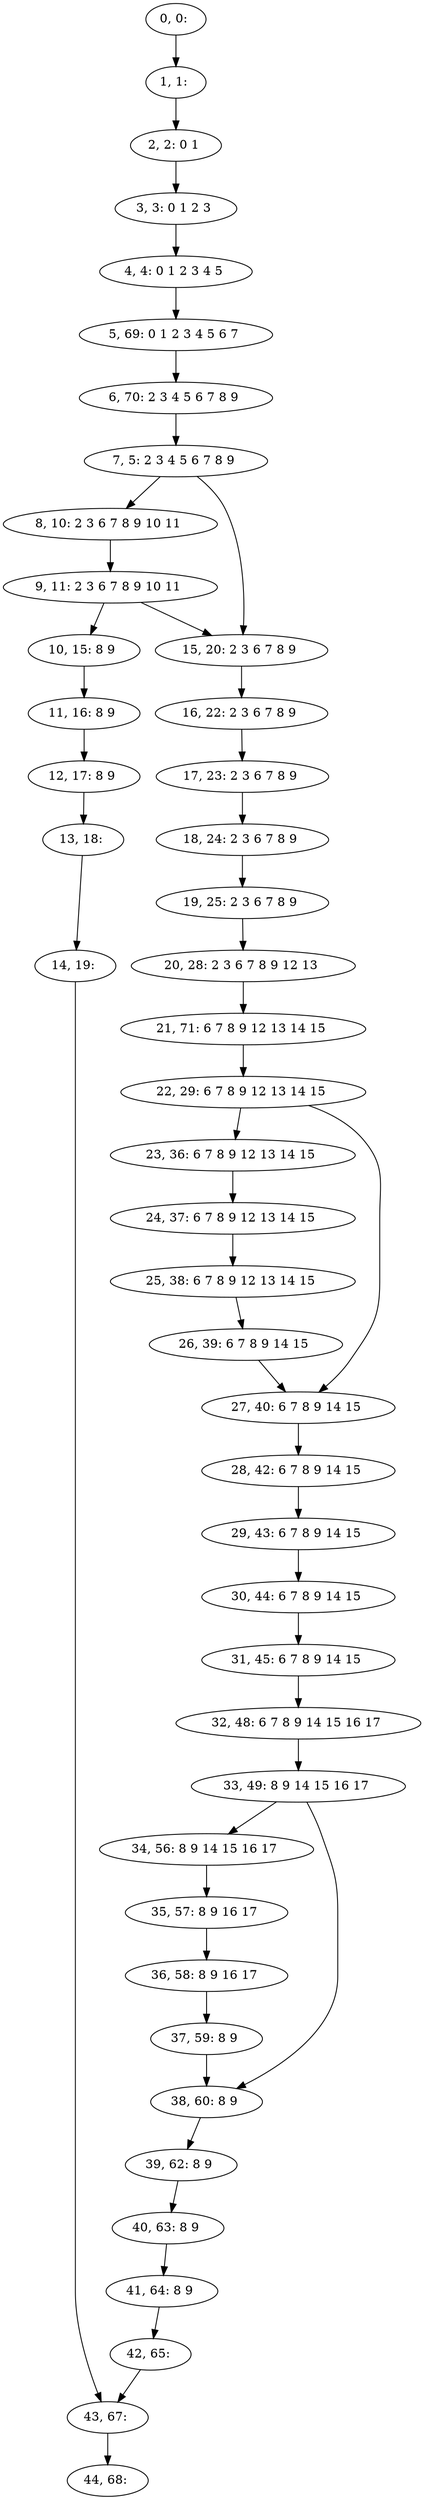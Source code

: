 digraph G {
0[label="0, 0: "];
1[label="1, 1: "];
2[label="2, 2: 0 1 "];
3[label="3, 3: 0 1 2 3 "];
4[label="4, 4: 0 1 2 3 4 5 "];
5[label="5, 69: 0 1 2 3 4 5 6 7 "];
6[label="6, 70: 2 3 4 5 6 7 8 9 "];
7[label="7, 5: 2 3 4 5 6 7 8 9 "];
8[label="8, 10: 2 3 6 7 8 9 10 11 "];
9[label="9, 11: 2 3 6 7 8 9 10 11 "];
10[label="10, 15: 8 9 "];
11[label="11, 16: 8 9 "];
12[label="12, 17: 8 9 "];
13[label="13, 18: "];
14[label="14, 19: "];
15[label="15, 20: 2 3 6 7 8 9 "];
16[label="16, 22: 2 3 6 7 8 9 "];
17[label="17, 23: 2 3 6 7 8 9 "];
18[label="18, 24: 2 3 6 7 8 9 "];
19[label="19, 25: 2 3 6 7 8 9 "];
20[label="20, 28: 2 3 6 7 8 9 12 13 "];
21[label="21, 71: 6 7 8 9 12 13 14 15 "];
22[label="22, 29: 6 7 8 9 12 13 14 15 "];
23[label="23, 36: 6 7 8 9 12 13 14 15 "];
24[label="24, 37: 6 7 8 9 12 13 14 15 "];
25[label="25, 38: 6 7 8 9 12 13 14 15 "];
26[label="26, 39: 6 7 8 9 14 15 "];
27[label="27, 40: 6 7 8 9 14 15 "];
28[label="28, 42: 6 7 8 9 14 15 "];
29[label="29, 43: 6 7 8 9 14 15 "];
30[label="30, 44: 6 7 8 9 14 15 "];
31[label="31, 45: 6 7 8 9 14 15 "];
32[label="32, 48: 6 7 8 9 14 15 16 17 "];
33[label="33, 49: 8 9 14 15 16 17 "];
34[label="34, 56: 8 9 14 15 16 17 "];
35[label="35, 57: 8 9 16 17 "];
36[label="36, 58: 8 9 16 17 "];
37[label="37, 59: 8 9 "];
38[label="38, 60: 8 9 "];
39[label="39, 62: 8 9 "];
40[label="40, 63: 8 9 "];
41[label="41, 64: 8 9 "];
42[label="42, 65: "];
43[label="43, 67: "];
44[label="44, 68: "];
0->1 ;
1->2 ;
2->3 ;
3->4 ;
4->5 ;
5->6 ;
6->7 ;
7->8 ;
7->15 ;
8->9 ;
9->10 ;
9->15 ;
10->11 ;
11->12 ;
12->13 ;
13->14 ;
14->43 ;
15->16 ;
16->17 ;
17->18 ;
18->19 ;
19->20 ;
20->21 ;
21->22 ;
22->23 ;
22->27 ;
23->24 ;
24->25 ;
25->26 ;
26->27 ;
27->28 ;
28->29 ;
29->30 ;
30->31 ;
31->32 ;
32->33 ;
33->34 ;
33->38 ;
34->35 ;
35->36 ;
36->37 ;
37->38 ;
38->39 ;
39->40 ;
40->41 ;
41->42 ;
42->43 ;
43->44 ;
}
